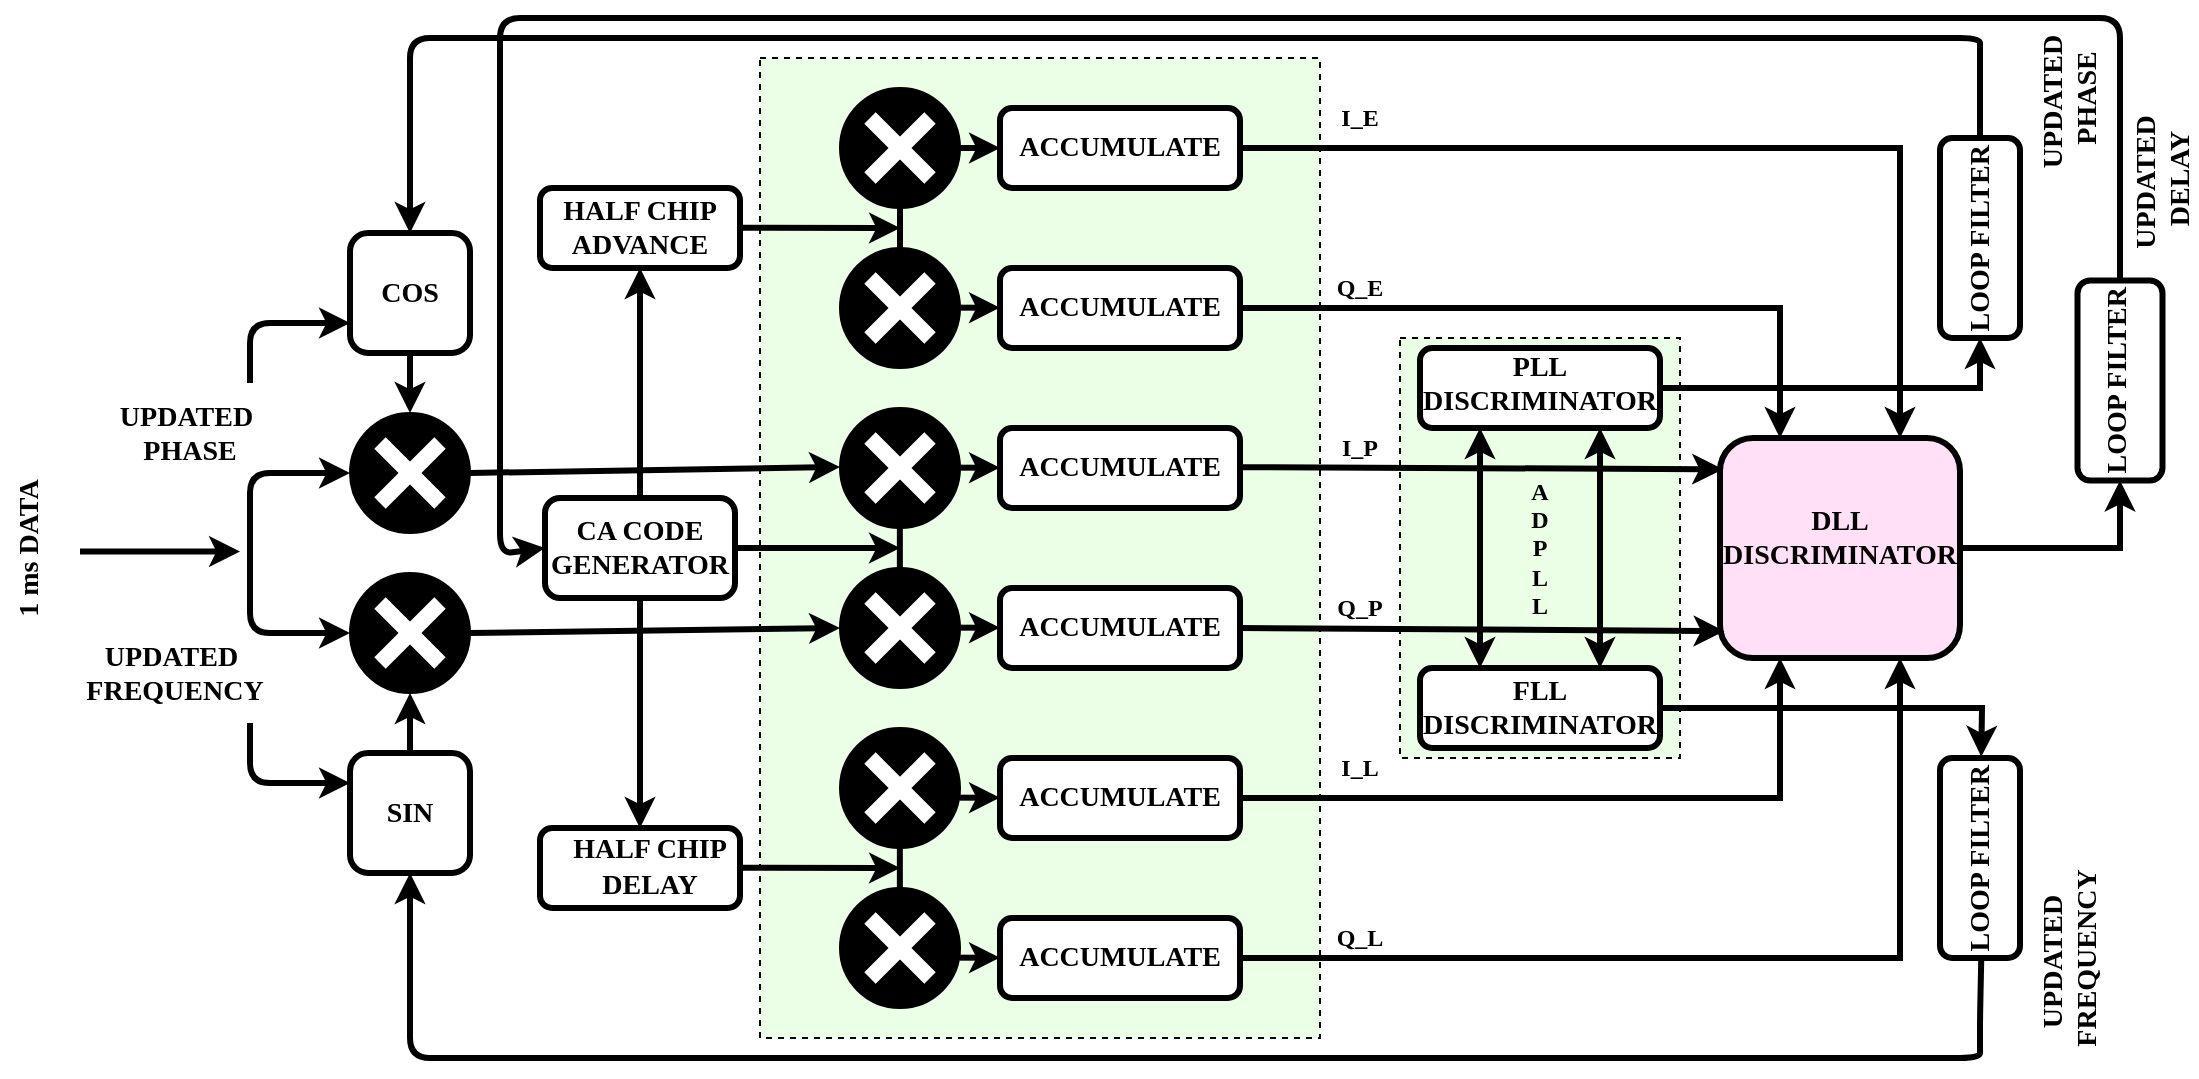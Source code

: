 <mxfile version="24.5.4" type="github">
  <diagram name="Page-1" id="2OJG_YHXnRes9GbKR85k">
    <mxGraphModel dx="2736" dy="949" grid="1" gridSize="10" guides="1" tooltips="1" connect="1" arrows="1" fold="1" page="1" pageScale="1" pageWidth="827" pageHeight="1169" math="0" shadow="0">
      <root>
        <mxCell id="0" />
        <mxCell id="1" parent="0" />
        <mxCell id="kuXYNpqV7Vp1GtxluRGK-1" value="" style="rounded=0;whiteSpace=wrap;html=1;dashed=1;fillColor=#EBFFE6;" vertex="1" parent="1">
          <mxGeometry x="280" y="180" width="280" height="490" as="geometry" />
        </mxCell>
        <mxCell id="kuXYNpqV7Vp1GtxluRGK-2" value="" style="rounded=0;whiteSpace=wrap;html=1;dashed=1;fillColor=#EBFFE6;" vertex="1" parent="1">
          <mxGeometry x="600" y="320" width="140" height="210" as="geometry" />
        </mxCell>
        <mxCell id="kuXYNpqV7Vp1GtxluRGK-21" value="" style="rounded=1;whiteSpace=wrap;html=1;strokeWidth=3;" vertex="1" parent="1">
          <mxGeometry x="170" y="245" width="100" height="40" as="geometry" />
        </mxCell>
        <mxCell id="kuXYNpqV7Vp1GtxluRGK-23" value="" style="rounded=1;whiteSpace=wrap;html=1;strokeWidth=3;" vertex="1" parent="1">
          <mxGeometry x="172.5" y="400" width="95" height="50" as="geometry" />
        </mxCell>
        <mxCell id="kuXYNpqV7Vp1GtxluRGK-24" value="" style="ellipse;whiteSpace=wrap;html=1;aspect=fixed;fillColor=#000000;" vertex="1" parent="1">
          <mxGeometry x="75" y="357.5" width="60" height="60" as="geometry" />
        </mxCell>
        <mxCell id="kuXYNpqV7Vp1GtxluRGK-25" value="" style="endArrow=none;html=1;rounded=0;strokeColor=#FFFFFF;strokeWidth=8;" edge="1" parent="1">
          <mxGeometry width="50" height="50" relative="1" as="geometry">
            <mxPoint x="90" y="372.5" as="sourcePoint" />
            <mxPoint x="120" y="402.5" as="targetPoint" />
          </mxGeometry>
        </mxCell>
        <mxCell id="kuXYNpqV7Vp1GtxluRGK-26" value="" style="endArrow=none;html=1;rounded=0;strokeColor=#FFFFFF;strokeWidth=8;" edge="1" parent="1">
          <mxGeometry width="50" height="50" relative="1" as="geometry">
            <mxPoint x="90" y="402.5" as="sourcePoint" />
            <mxPoint x="120" y="372.5" as="targetPoint" />
          </mxGeometry>
        </mxCell>
        <mxCell id="kuXYNpqV7Vp1GtxluRGK-27" value="" style="ellipse;whiteSpace=wrap;html=1;aspect=fixed;fillColor=#000000;" vertex="1" parent="1">
          <mxGeometry x="75" y="437.5" width="60" height="60" as="geometry" />
        </mxCell>
        <mxCell id="kuXYNpqV7Vp1GtxluRGK-28" value="" style="endArrow=none;html=1;rounded=0;strokeColor=#FFFFFF;strokeWidth=8;" edge="1" parent="1">
          <mxGeometry width="50" height="50" relative="1" as="geometry">
            <mxPoint x="90" y="452.5" as="sourcePoint" />
            <mxPoint x="120" y="482.5" as="targetPoint" />
          </mxGeometry>
        </mxCell>
        <mxCell id="kuXYNpqV7Vp1GtxluRGK-29" value="" style="endArrow=none;html=1;rounded=0;strokeColor=#FFFFFF;strokeWidth=8;" edge="1" parent="1">
          <mxGeometry width="50" height="50" relative="1" as="geometry">
            <mxPoint x="90" y="482.5" as="sourcePoint" />
            <mxPoint x="120" y="452.5" as="targetPoint" />
          </mxGeometry>
        </mxCell>
        <mxCell id="kuXYNpqV7Vp1GtxluRGK-30" value="" style="rounded=1;whiteSpace=wrap;html=1;strokeWidth=3;" vertex="1" parent="1">
          <mxGeometry x="75" y="267.5" width="60" height="60" as="geometry" />
        </mxCell>
        <mxCell id="kuXYNpqV7Vp1GtxluRGK-31" value="" style="rounded=1;whiteSpace=wrap;html=1;strokeWidth=3;" vertex="1" parent="1">
          <mxGeometry x="75" y="527.5" width="60" height="60" as="geometry" />
        </mxCell>
        <mxCell id="kuXYNpqV7Vp1GtxluRGK-32" value="" style="rounded=1;whiteSpace=wrap;html=1;strokeWidth=3;" vertex="1" parent="1">
          <mxGeometry x="400" y="205" width="120" height="40" as="geometry" />
        </mxCell>
        <mxCell id="kuXYNpqV7Vp1GtxluRGK-38" value="" style="rounded=1;whiteSpace=wrap;html=1;strokeWidth=3;" vertex="1" parent="1">
          <mxGeometry x="610" y="325" width="120" height="40" as="geometry" />
        </mxCell>
        <mxCell id="kuXYNpqV7Vp1GtxluRGK-39" value="" style="rounded=1;whiteSpace=wrap;html=1;strokeWidth=3;" vertex="1" parent="1">
          <mxGeometry x="610" y="485" width="120" height="40" as="geometry" />
        </mxCell>
        <mxCell id="kuXYNpqV7Vp1GtxluRGK-40" value="" style="rounded=1;whiteSpace=wrap;html=1;strokeWidth=3;fillColor=#FFE0F7;" vertex="1" parent="1">
          <mxGeometry x="760" y="370" width="120" height="110" as="geometry" />
        </mxCell>
        <mxCell id="kuXYNpqV7Vp1GtxluRGK-41" value="" style="rounded=1;whiteSpace=wrap;html=1;strokeWidth=3;rotation=-90;" vertex="1" parent="1">
          <mxGeometry x="840" y="250" width="100" height="40" as="geometry" />
        </mxCell>
        <mxCell id="kuXYNpqV7Vp1GtxluRGK-44" value="" style="endArrow=classic;startArrow=classic;html=1;rounded=1;exitX=0;exitY=0.5;exitDx=0;exitDy=0;entryX=0;entryY=0.5;entryDx=0;entryDy=0;strokeWidth=3;curved=0;" edge="1" parent="1" source="kuXYNpqV7Vp1GtxluRGK-27" target="kuXYNpqV7Vp1GtxluRGK-24">
          <mxGeometry width="50" height="50" relative="1" as="geometry">
            <mxPoint x="585" y="332.5" as="sourcePoint" />
            <mxPoint x="635" y="282.5" as="targetPoint" />
            <Array as="points">
              <mxPoint x="25" y="467.5" />
              <mxPoint x="25" y="387.5" />
            </Array>
          </mxGeometry>
        </mxCell>
        <mxCell id="kuXYNpqV7Vp1GtxluRGK-45" value="" style="endArrow=classic;html=1;rounded=0;strokeWidth=3;" edge="1" parent="1">
          <mxGeometry width="50" height="50" relative="1" as="geometry">
            <mxPoint x="-60" y="426.79" as="sourcePoint" />
            <mxPoint x="20" y="426.79" as="targetPoint" />
          </mxGeometry>
        </mxCell>
        <mxCell id="kuXYNpqV7Vp1GtxluRGK-46" value="" style="endArrow=classic;html=1;rounded=1;entryX=0;entryY=0.75;entryDx=0;entryDy=0;strokeWidth=3;strokeColor=default;curved=0;" edge="1" parent="1" target="kuXYNpqV7Vp1GtxluRGK-30">
          <mxGeometry width="50" height="50" relative="1" as="geometry">
            <mxPoint x="25" y="342.5" as="sourcePoint" />
            <mxPoint x="235" y="402.5" as="targetPoint" />
            <Array as="points">
              <mxPoint x="25" y="312.5" />
            </Array>
          </mxGeometry>
        </mxCell>
        <mxCell id="kuXYNpqV7Vp1GtxluRGK-47" value="" style="endArrow=classic;html=1;rounded=1;entryX=0;entryY=0.25;entryDx=0;entryDy=0;strokeWidth=3;curved=0;" edge="1" parent="1" target="kuXYNpqV7Vp1GtxluRGK-31">
          <mxGeometry width="50" height="50" relative="1" as="geometry">
            <mxPoint x="25" y="512.5" as="sourcePoint" />
            <mxPoint x="235" y="422.5" as="targetPoint" />
            <Array as="points">
              <mxPoint x="25" y="542.5" />
            </Array>
          </mxGeometry>
        </mxCell>
        <mxCell id="kuXYNpqV7Vp1GtxluRGK-49" value="" style="endArrow=classic;html=1;rounded=0;entryX=0;entryY=0.5;entryDx=0;entryDy=0;exitX=1;exitY=0.5;exitDx=0;exitDy=0;strokeWidth=3;" edge="1" parent="1" source="kuXYNpqV7Vp1GtxluRGK-27" target="kuXYNpqV7Vp1GtxluRGK-155">
          <mxGeometry width="50" height="50" relative="1" as="geometry">
            <mxPoint x="-50" y="465" as="sourcePoint" />
            <mxPoint x="310" y="465" as="targetPoint" />
          </mxGeometry>
        </mxCell>
        <mxCell id="kuXYNpqV7Vp1GtxluRGK-60" value="" style="endArrow=classic;html=1;rounded=0;exitX=1;exitY=0.5;exitDx=0;exitDy=0;strokeWidth=3;entryX=0.013;entryY=0.142;entryDx=0;entryDy=0;entryPerimeter=0;" edge="1" parent="1" target="kuXYNpqV7Vp1GtxluRGK-40">
          <mxGeometry width="50" height="50" relative="1" as="geometry">
            <mxPoint x="520" y="384.57" as="sourcePoint" />
            <mxPoint x="750" y="397" as="targetPoint" />
          </mxGeometry>
        </mxCell>
        <mxCell id="kuXYNpqV7Vp1GtxluRGK-61" value="" style="endArrow=classic;html=1;rounded=0;exitX=1;exitY=0.5;exitDx=0;exitDy=0;strokeWidth=3;entryX=0.019;entryY=0.878;entryDx=0;entryDy=0;entryPerimeter=0;" edge="1" parent="1" target="kuXYNpqV7Vp1GtxluRGK-40">
          <mxGeometry width="50" height="50" relative="1" as="geometry">
            <mxPoint x="520" y="465" as="sourcePoint" />
            <mxPoint x="750" y="460" as="targetPoint" />
          </mxGeometry>
        </mxCell>
        <mxCell id="kuXYNpqV7Vp1GtxluRGK-62" value="" style="endArrow=classic;html=1;rounded=0;entryX=0.75;entryY=0;entryDx=0;entryDy=0;exitX=1;exitY=0.5;exitDx=0;exitDy=0;strokeWidth=3;" edge="1" parent="1" source="kuXYNpqV7Vp1GtxluRGK-32" target="kuXYNpqV7Vp1GtxluRGK-40">
          <mxGeometry width="50" height="50" relative="1" as="geometry">
            <mxPoint x="370" y="380" as="sourcePoint" />
            <mxPoint x="420" y="330" as="targetPoint" />
            <Array as="points">
              <mxPoint x="850" y="225" />
            </Array>
          </mxGeometry>
        </mxCell>
        <mxCell id="kuXYNpqV7Vp1GtxluRGK-64" value="" style="endArrow=classic;html=1;rounded=0;entryX=0.25;entryY=0;entryDx=0;entryDy=0;exitX=1;exitY=0.5;exitDx=0;exitDy=0;strokeWidth=3;" edge="1" parent="1" source="kuXYNpqV7Vp1GtxluRGK-167" target="kuXYNpqV7Vp1GtxluRGK-40">
          <mxGeometry width="50" height="50" relative="1" as="geometry">
            <mxPoint x="540" y="280" as="sourcePoint" />
            <mxPoint x="420" y="330" as="targetPoint" />
            <Array as="points">
              <mxPoint x="790" y="305" />
            </Array>
          </mxGeometry>
        </mxCell>
        <mxCell id="kuXYNpqV7Vp1GtxluRGK-65" value="" style="endArrow=classic;html=1;rounded=0;entryX=0.75;entryY=1;entryDx=0;entryDy=0;exitX=1;exitY=0.5;exitDx=0;exitDy=0;strokeWidth=3;" edge="1" parent="1" source="kuXYNpqV7Vp1GtxluRGK-175" target="kuXYNpqV7Vp1GtxluRGK-40">
          <mxGeometry width="50" height="50" relative="1" as="geometry">
            <mxPoint x="540" y="720" as="sourcePoint" />
            <mxPoint x="420" y="410" as="targetPoint" />
            <Array as="points">
              <mxPoint x="850" y="630" />
            </Array>
          </mxGeometry>
        </mxCell>
        <mxCell id="kuXYNpqV7Vp1GtxluRGK-66" value="" style="endArrow=classic;html=1;rounded=0;entryX=0.25;entryY=1;entryDx=0;entryDy=0;exitX=1;exitY=0.5;exitDx=0;exitDy=0;strokeWidth=3;" edge="1" parent="1" source="kuXYNpqV7Vp1GtxluRGK-173" target="kuXYNpqV7Vp1GtxluRGK-40">
          <mxGeometry width="50" height="50" relative="1" as="geometry">
            <mxPoint x="540" y="600" as="sourcePoint" />
            <mxPoint x="420" y="410" as="targetPoint" />
            <Array as="points">
              <mxPoint x="790" y="550" />
            </Array>
          </mxGeometry>
        </mxCell>
        <mxCell id="kuXYNpqV7Vp1GtxluRGK-67" value="" style="endArrow=classic;startArrow=classic;html=1;rounded=0;entryX=0.75;entryY=1;entryDx=0;entryDy=0;exitX=0.75;exitY=0;exitDx=0;exitDy=0;strokeWidth=3;" edge="1" parent="1" source="kuXYNpqV7Vp1GtxluRGK-39" target="kuXYNpqV7Vp1GtxluRGK-38">
          <mxGeometry width="50" height="50" relative="1" as="geometry">
            <mxPoint x="370" y="460" as="sourcePoint" />
            <mxPoint x="420" y="410" as="targetPoint" />
          </mxGeometry>
        </mxCell>
        <mxCell id="kuXYNpqV7Vp1GtxluRGK-68" value="" style="endArrow=classic;startArrow=classic;html=1;rounded=0;entryX=0.25;entryY=1;entryDx=0;entryDy=0;exitX=0.25;exitY=0;exitDx=0;exitDy=0;strokeWidth=3;" edge="1" parent="1" source="kuXYNpqV7Vp1GtxluRGK-39" target="kuXYNpqV7Vp1GtxluRGK-38">
          <mxGeometry width="50" height="50" relative="1" as="geometry">
            <mxPoint x="370" y="460" as="sourcePoint" />
            <mxPoint x="420" y="410" as="targetPoint" />
          </mxGeometry>
        </mxCell>
        <mxCell id="kuXYNpqV7Vp1GtxluRGK-69" value="" style="endArrow=classic;html=1;rounded=0;exitX=1;exitY=0.5;exitDx=0;exitDy=0;entryX=0;entryY=0.5;entryDx=0;entryDy=0;strokeWidth=3;" edge="1" parent="1" source="kuXYNpqV7Vp1GtxluRGK-38" target="kuXYNpqV7Vp1GtxluRGK-41">
          <mxGeometry width="50" height="50" relative="1" as="geometry">
            <mxPoint x="870" y="380" as="sourcePoint" />
            <mxPoint x="920" y="330" as="targetPoint" />
            <Array as="points">
              <mxPoint x="890" y="345" />
            </Array>
          </mxGeometry>
        </mxCell>
        <mxCell id="kuXYNpqV7Vp1GtxluRGK-70" value="" style="endArrow=classic;html=1;rounded=0;exitX=1;exitY=0.5;exitDx=0;exitDy=0;strokeWidth=3;entryX=1;entryY=0.5;entryDx=0;entryDy=0;" edge="1" parent="1" target="kuXYNpqV7Vp1GtxluRGK-193">
          <mxGeometry width="50" height="50" relative="1" as="geometry">
            <mxPoint x="730" y="505" as="sourcePoint" />
            <mxPoint x="890" y="510" as="targetPoint" />
            <Array as="points">
              <mxPoint x="891" y="505" />
            </Array>
          </mxGeometry>
        </mxCell>
        <mxCell id="kuXYNpqV7Vp1GtxluRGK-71" value="" style="endArrow=classic;html=1;rounded=0;entryX=0;entryY=0.5;entryDx=0;entryDy=0;strokeWidth=3;exitX=1;exitY=0.5;exitDx=0;exitDy=0;" edge="1" parent="1" source="kuXYNpqV7Vp1GtxluRGK-40" target="kuXYNpqV7Vp1GtxluRGK-190">
          <mxGeometry width="50" height="50" relative="1" as="geometry">
            <mxPoint x="910" y="450" as="sourcePoint" />
            <mxPoint x="950" y="420" as="targetPoint" />
            <Array as="points">
              <mxPoint x="960" y="425" />
            </Array>
          </mxGeometry>
        </mxCell>
        <mxCell id="kuXYNpqV7Vp1GtxluRGK-72" value="" style="endArrow=classic;html=1;rounded=1;exitX=1;exitY=0.5;exitDx=0;exitDy=0;entryX=0.5;entryY=0;entryDx=0;entryDy=0;strokeWidth=3;curved=0;" edge="1" parent="1" source="kuXYNpqV7Vp1GtxluRGK-41" target="kuXYNpqV7Vp1GtxluRGK-30">
          <mxGeometry width="50" height="50" relative="1" as="geometry">
            <mxPoint x="680" y="280" as="sourcePoint" />
            <mxPoint x="730" y="230" as="targetPoint" />
            <Array as="points">
              <mxPoint x="890" y="180" />
              <mxPoint x="890" y="170" />
              <mxPoint x="590" y="170" />
              <mxPoint x="105" y="170" />
              <mxPoint x="105" y="210" />
            </Array>
          </mxGeometry>
        </mxCell>
        <mxCell id="kuXYNpqV7Vp1GtxluRGK-73" value="" style="endArrow=classic;html=1;rounded=1;entryX=0.5;entryY=1;entryDx=0;entryDy=0;strokeWidth=3;curved=0;exitX=0;exitY=0.5;exitDx=0;exitDy=0;" edge="1" parent="1" source="kuXYNpqV7Vp1GtxluRGK-193" target="kuXYNpqV7Vp1GtxluRGK-31">
          <mxGeometry width="50" height="50" relative="1" as="geometry">
            <mxPoint x="1090" y="470" as="sourcePoint" />
            <mxPoint x="150" y="470" as="targetPoint" />
            <Array as="points">
              <mxPoint x="890" y="660" />
              <mxPoint x="890" y="670" />
              <mxPoint x="890" y="680" />
              <mxPoint x="590" y="680" />
              <mxPoint x="105" y="680" />
              <mxPoint x="105" y="630" />
            </Array>
          </mxGeometry>
        </mxCell>
        <mxCell id="kuXYNpqV7Vp1GtxluRGK-74" value="" style="endArrow=classic;html=1;rounded=1;exitX=1;exitY=0.5;exitDx=0;exitDy=0;strokeWidth=3;curved=0;entryX=0;entryY=0.5;entryDx=0;entryDy=0;" edge="1" parent="1" source="kuXYNpqV7Vp1GtxluRGK-190" target="kuXYNpqV7Vp1GtxluRGK-23">
          <mxGeometry width="50" height="50" relative="1" as="geometry">
            <mxPoint x="1120" y="420" as="sourcePoint" />
            <mxPoint x="-90" y="220" as="targetPoint" />
            <Array as="points">
              <mxPoint x="960" y="160" />
              <mxPoint x="570" y="160" />
              <mxPoint x="150" y="160" />
              <mxPoint x="150" y="428" />
            </Array>
          </mxGeometry>
        </mxCell>
        <mxCell id="kuXYNpqV7Vp1GtxluRGK-82" value="" style="endArrow=classic;html=1;rounded=0;entryX=0.5;entryY=0;entryDx=0;entryDy=0;exitX=0.5;exitY=1;exitDx=0;exitDy=0;strokeWidth=3;" edge="1" parent="1" source="kuXYNpqV7Vp1GtxluRGK-30" target="kuXYNpqV7Vp1GtxluRGK-24">
          <mxGeometry width="50" height="50" relative="1" as="geometry">
            <mxPoint x="295" y="402.5" as="sourcePoint" />
            <mxPoint x="345" y="352.5" as="targetPoint" />
          </mxGeometry>
        </mxCell>
        <mxCell id="kuXYNpqV7Vp1GtxluRGK-83" value="" style="endArrow=classic;html=1;rounded=0;exitX=0.5;exitY=0;exitDx=0;exitDy=0;entryX=0.5;entryY=1;entryDx=0;entryDy=0;strokeWidth=3;" edge="1" parent="1" source="kuXYNpqV7Vp1GtxluRGK-31" target="kuXYNpqV7Vp1GtxluRGK-27">
          <mxGeometry width="50" height="50" relative="1" as="geometry">
            <mxPoint x="295" y="402.5" as="sourcePoint" />
            <mxPoint x="345" y="352.5" as="targetPoint" />
          </mxGeometry>
        </mxCell>
        <mxCell id="kuXYNpqV7Vp1GtxluRGK-84" value="&lt;font style=&quot;font-size: 14px;&quot; face=&quot;Times New Roman&quot;&gt;&lt;b&gt;COS&lt;/b&gt;&lt;/font&gt;" style="text;html=1;align=center;verticalAlign=middle;whiteSpace=wrap;rounded=0;" vertex="1" parent="1">
          <mxGeometry x="75" y="282.5" width="60" height="30" as="geometry" />
        </mxCell>
        <mxCell id="kuXYNpqV7Vp1GtxluRGK-85" value="&lt;font style=&quot;font-size: 14px;&quot; face=&quot;Times New Roman&quot;&gt;&lt;b&gt;SIN&lt;/b&gt;&lt;/font&gt;" style="text;html=1;align=center;verticalAlign=middle;whiteSpace=wrap;rounded=0;" vertex="1" parent="1">
          <mxGeometry x="75" y="542.5" width="60" height="30" as="geometry" />
        </mxCell>
        <mxCell id="kuXYNpqV7Vp1GtxluRGK-86" value="&lt;div&gt;&lt;b&gt;&lt;font style=&quot;font-size: 14px;&quot; face=&quot;Times New Roman&quot;&gt;CA CODE&lt;/font&gt;&lt;/b&gt;&lt;/div&gt;&lt;div&gt;&lt;b&gt;&lt;font style=&quot;font-size: 14px;&quot; face=&quot;Times New Roman&quot;&gt;GENERATOR&lt;/font&gt;&lt;font face=&quot;9OAc3o7K2-tYkBuDYFM8&quot;&gt;&lt;br&gt;&lt;/font&gt;&lt;/b&gt; &lt;/div&gt;" style="text;html=1;align=center;verticalAlign=middle;whiteSpace=wrap;rounded=0;" vertex="1" parent="1">
          <mxGeometry x="175" y="407.5" width="90" height="35" as="geometry" />
        </mxCell>
        <mxCell id="kuXYNpqV7Vp1GtxluRGK-87" value="&lt;div&gt;&lt;b&gt;&lt;font style=&quot;font-size: 14px;&quot; face=&quot;Times New Roman&quot;&gt;HALF CHIP&lt;/font&gt;&lt;/b&gt;&lt;/div&gt;&lt;div&gt;&lt;b&gt;&lt;font style=&quot;font-size: 14px;&quot; face=&quot;Times New Roman&quot;&gt;ADVANCE&lt;/font&gt;&lt;font face=&quot;_-B6nYthj9-JZ_YgI90N&quot;&gt;&lt;br&gt;&lt;/font&gt;&lt;/b&gt; &lt;/div&gt;" style="text;html=1;align=center;verticalAlign=middle;whiteSpace=wrap;rounded=0;" vertex="1" parent="1">
          <mxGeometry x="175" y="250" width="90" height="30" as="geometry" />
        </mxCell>
        <mxCell id="kuXYNpqV7Vp1GtxluRGK-89" value="&lt;font style=&quot;font-size: 14px;&quot; face=&quot;Times New Roman&quot;&gt;&lt;b&gt;ACCUMULATE&lt;/b&gt;&lt;/font&gt;" style="text;html=1;align=center;verticalAlign=middle;whiteSpace=wrap;rounded=0;" vertex="1" parent="1">
          <mxGeometry x="420" y="210" width="80" height="30" as="geometry" />
        </mxCell>
        <mxCell id="kuXYNpqV7Vp1GtxluRGK-95" value="&lt;div&gt;&lt;b&gt;&lt;font style=&quot;font-size: 14px;&quot; face=&quot;Times New Roman&quot;&gt;PLL &lt;br&gt;&lt;/font&gt;&lt;/b&gt;&lt;/div&gt;&lt;div&gt;&lt;b&gt;&lt;font style=&quot;font-size: 14px;&quot; face=&quot;Times New Roman&quot;&gt;DISCRIMINATOR&lt;/font&gt;&lt;font face=&quot;qQfTcMvlBahpxPpsoyMe&quot;&gt;&lt;br&gt;&lt;/font&gt;&lt;/b&gt;&lt;/div&gt;" style="text;html=1;align=center;verticalAlign=middle;whiteSpace=wrap;rounded=0;" vertex="1" parent="1">
          <mxGeometry x="625" y="325" width="90" height="35" as="geometry" />
        </mxCell>
        <mxCell id="kuXYNpqV7Vp1GtxluRGK-96" value="&lt;div&gt;&lt;b&gt;&lt;font style=&quot;font-size: 14px;&quot; face=&quot;Times New Roman&quot;&gt;FLL &lt;br&gt;&lt;/font&gt;&lt;/b&gt;&lt;/div&gt;&lt;div&gt;&lt;b&gt;&lt;font style=&quot;font-size: 14px;&quot; face=&quot;Times New Roman&quot;&gt;DISCRIMINATOR&lt;/font&gt;&lt;font face=&quot;qQfTcMvlBahpxPpsoyMe&quot;&gt;&lt;br&gt;&lt;/font&gt;&lt;/b&gt;&lt;/div&gt;" style="text;html=1;align=center;verticalAlign=middle;whiteSpace=wrap;rounded=0;" vertex="1" parent="1">
          <mxGeometry x="625" y="490" width="90" height="30" as="geometry" />
        </mxCell>
        <mxCell id="kuXYNpqV7Vp1GtxluRGK-97" value="&lt;div&gt;&lt;b&gt;&lt;font style=&quot;font-size: 14px;&quot; face=&quot;Times New Roman&quot;&gt;DLL &lt;br&gt;&lt;/font&gt;&lt;/b&gt;&lt;/div&gt;&lt;div&gt;&lt;b&gt;&lt;font style=&quot;font-size: 14px;&quot; face=&quot;Times New Roman&quot;&gt;DISCRIMINATOR&lt;/font&gt;&lt;font face=&quot;qQfTcMvlBahpxPpsoyMe&quot;&gt;&lt;br&gt;&lt;/font&gt;&lt;/b&gt;&lt;/div&gt;" style="text;html=1;align=center;verticalAlign=middle;whiteSpace=wrap;rounded=0;" vertex="1" parent="1">
          <mxGeometry x="775" y="405" width="90" height="30" as="geometry" />
        </mxCell>
        <mxCell id="kuXYNpqV7Vp1GtxluRGK-99" value="&lt;font style=&quot;font-size: 14px;&quot; face=&quot;Times New Roman&quot;&gt;&lt;b&gt;LOOP FILTER&lt;/b&gt;&lt;/font&gt;" style="text;html=1;align=center;verticalAlign=middle;whiteSpace=wrap;rounded=0;rotation=-90;" vertex="1" parent="1">
          <mxGeometry x="840" y="255" width="101.25" height="30" as="geometry" />
        </mxCell>
        <mxCell id="kuXYNpqV7Vp1GtxluRGK-102" value="&lt;font style=&quot;font-size: 14px;&quot; face=&quot;Times New Roman&quot;&gt;&lt;b&gt;UPDATED&amp;nbsp;&lt;/b&gt;&lt;/font&gt;&lt;div&gt;&lt;font style=&quot;font-size: 14px;&quot; face=&quot;Times New Roman&quot;&gt;&lt;b&gt;PHASE&lt;/b&gt;&lt;/font&gt;&lt;/div&gt;" style="text;html=1;align=center;verticalAlign=middle;whiteSpace=wrap;rounded=0;" vertex="1" parent="1">
          <mxGeometry x="-45" y="352.5" width="80" height="30" as="geometry" />
        </mxCell>
        <mxCell id="kuXYNpqV7Vp1GtxluRGK-103" value="&lt;font style=&quot;font-size: 14px;&quot; face=&quot;Times New Roman&quot;&gt;&lt;b&gt;UPDATED&amp;nbsp;&lt;/b&gt;&lt;/font&gt;&lt;div&gt;&lt;font style=&quot;font-size: 14px;&quot; face=&quot;Times New Roman&quot;&gt;&lt;b&gt;FREQUENCY&lt;br&gt;&lt;/b&gt;&lt;/font&gt;&lt;/div&gt;" style="text;html=1;align=center;verticalAlign=middle;whiteSpace=wrap;rounded=0;" vertex="1" parent="1">
          <mxGeometry x="-60" y="472.5" width="95" height="30" as="geometry" />
        </mxCell>
        <mxCell id="kuXYNpqV7Vp1GtxluRGK-104" value="&lt;font style=&quot;font-size: 14px;&quot; face=&quot;Times New Roman&quot;&gt;&lt;b&gt;UPDATED&amp;nbsp;&lt;/b&gt;&lt;/font&gt;&lt;div&gt;&lt;font style=&quot;font-size: 14px;&quot; face=&quot;Times New Roman&quot;&gt;&lt;b&gt;PHASE&lt;/b&gt;&lt;/font&gt;&lt;/div&gt;" style="text;html=1;align=center;verticalAlign=middle;whiteSpace=wrap;rounded=0;rotation=-90;" vertex="1" parent="1">
          <mxGeometry x="900" y="185" width="70" height="30" as="geometry" />
        </mxCell>
        <mxCell id="kuXYNpqV7Vp1GtxluRGK-105" value="&lt;font style=&quot;font-size: 14px;&quot; face=&quot;Times New Roman&quot;&gt;&lt;b&gt;UPDATED&amp;nbsp;&lt;/b&gt;&lt;/font&gt;&lt;div&gt;&lt;font style=&quot;font-size: 14px;&quot; face=&quot;Times New Roman&quot;&gt;&lt;b&gt;FREQUENCY&lt;br&gt;&lt;/b&gt;&lt;/font&gt;&lt;/div&gt;" style="text;html=1;align=center;verticalAlign=middle;whiteSpace=wrap;rounded=0;rotation=-90;" vertex="1" parent="1">
          <mxGeometry x="885" y="615" width="100" height="30" as="geometry" />
        </mxCell>
        <mxCell id="kuXYNpqV7Vp1GtxluRGK-106" value="&lt;font style=&quot;font-size: 14px;&quot; face=&quot;Times New Roman&quot;&gt;&lt;b&gt;UPDATED&amp;nbsp;&lt;/b&gt;&lt;/font&gt;&lt;div&gt;&lt;font style=&quot;font-size: 14px;&quot; face=&quot;Times New Roman&quot;&gt;&lt;b&gt;DELAY&lt;br&gt;&lt;/b&gt;&lt;/font&gt;&lt;/div&gt;" style="text;html=1;align=center;verticalAlign=middle;whiteSpace=wrap;rounded=0;rotation=-90;" vertex="1" parent="1">
          <mxGeometry x="941.25" y="225" width="80" height="30" as="geometry" />
        </mxCell>
        <mxCell id="kuXYNpqV7Vp1GtxluRGK-107" value="&lt;font style=&quot;font-size: 14px;&quot; face=&quot;Times New Roman&quot;&gt;&lt;b&gt;1 ms DATA&lt;/b&gt;&lt;/font&gt;" style="text;html=1;align=center;verticalAlign=middle;whiteSpace=wrap;rounded=0;rotation=-90;" vertex="1" parent="1">
          <mxGeometry x="-125" y="410" width="80" height="30" as="geometry" />
        </mxCell>
        <mxCell id="kuXYNpqV7Vp1GtxluRGK-149" value="" style="ellipse;whiteSpace=wrap;html=1;aspect=fixed;fillColor=#000000;" vertex="1" parent="1">
          <mxGeometry x="320" y="275" width="60" height="60" as="geometry" />
        </mxCell>
        <mxCell id="kuXYNpqV7Vp1GtxluRGK-150" value="" style="endArrow=none;html=1;rounded=0;strokeColor=#FFFFFF;strokeWidth=8;" edge="1" parent="1">
          <mxGeometry width="50" height="50" relative="1" as="geometry">
            <mxPoint x="335" y="290" as="sourcePoint" />
            <mxPoint x="365" y="320" as="targetPoint" />
          </mxGeometry>
        </mxCell>
        <mxCell id="kuXYNpqV7Vp1GtxluRGK-151" value="" style="endArrow=none;html=1;rounded=0;strokeColor=#FFFFFF;strokeWidth=8;" edge="1" parent="1">
          <mxGeometry width="50" height="50" relative="1" as="geometry">
            <mxPoint x="335" y="320" as="sourcePoint" />
            <mxPoint x="365" y="290" as="targetPoint" />
          </mxGeometry>
        </mxCell>
        <mxCell id="kuXYNpqV7Vp1GtxluRGK-152" value="" style="ellipse;whiteSpace=wrap;html=1;aspect=fixed;fillColor=#000000;" vertex="1" parent="1">
          <mxGeometry x="320" y="195" width="60" height="60" as="geometry" />
        </mxCell>
        <mxCell id="kuXYNpqV7Vp1GtxluRGK-153" value="" style="endArrow=none;html=1;rounded=0;strokeColor=#FFFFFF;strokeWidth=8;" edge="1" parent="1">
          <mxGeometry width="50" height="50" relative="1" as="geometry">
            <mxPoint x="335" y="210" as="sourcePoint" />
            <mxPoint x="365" y="240" as="targetPoint" />
          </mxGeometry>
        </mxCell>
        <mxCell id="kuXYNpqV7Vp1GtxluRGK-154" value="" style="endArrow=none;html=1;rounded=0;strokeColor=#FFFFFF;strokeWidth=8;" edge="1" parent="1">
          <mxGeometry width="50" height="50" relative="1" as="geometry">
            <mxPoint x="335" y="240" as="sourcePoint" />
            <mxPoint x="365" y="210" as="targetPoint" />
          </mxGeometry>
        </mxCell>
        <mxCell id="kuXYNpqV7Vp1GtxluRGK-155" value="" style="ellipse;whiteSpace=wrap;html=1;aspect=fixed;fillColor=#000000;" vertex="1" parent="1">
          <mxGeometry x="320" y="435" width="60" height="60" as="geometry" />
        </mxCell>
        <mxCell id="kuXYNpqV7Vp1GtxluRGK-156" value="" style="endArrow=none;html=1;rounded=0;strokeColor=#FFFFFF;strokeWidth=8;" edge="1" parent="1">
          <mxGeometry width="50" height="50" relative="1" as="geometry">
            <mxPoint x="335" y="450" as="sourcePoint" />
            <mxPoint x="365" y="480" as="targetPoint" />
          </mxGeometry>
        </mxCell>
        <mxCell id="kuXYNpqV7Vp1GtxluRGK-157" value="" style="endArrow=none;html=1;rounded=0;strokeColor=#FFFFFF;strokeWidth=8;" edge="1" parent="1">
          <mxGeometry width="50" height="50" relative="1" as="geometry">
            <mxPoint x="335" y="480" as="sourcePoint" />
            <mxPoint x="365" y="450" as="targetPoint" />
          </mxGeometry>
        </mxCell>
        <mxCell id="kuXYNpqV7Vp1GtxluRGK-158" value="" style="ellipse;whiteSpace=wrap;html=1;aspect=fixed;fillColor=#000000;" vertex="1" parent="1">
          <mxGeometry x="320" y="355" width="60" height="60" as="geometry" />
        </mxCell>
        <mxCell id="kuXYNpqV7Vp1GtxluRGK-159" value="" style="endArrow=none;html=1;rounded=0;strokeColor=#FFFFFF;strokeWidth=8;" edge="1" parent="1">
          <mxGeometry width="50" height="50" relative="1" as="geometry">
            <mxPoint x="335" y="370" as="sourcePoint" />
            <mxPoint x="365" y="400" as="targetPoint" />
          </mxGeometry>
        </mxCell>
        <mxCell id="kuXYNpqV7Vp1GtxluRGK-160" value="" style="endArrow=none;html=1;rounded=0;strokeColor=#FFFFFF;strokeWidth=8;" edge="1" parent="1">
          <mxGeometry width="50" height="50" relative="1" as="geometry">
            <mxPoint x="335" y="400" as="sourcePoint" />
            <mxPoint x="365" y="370" as="targetPoint" />
          </mxGeometry>
        </mxCell>
        <mxCell id="kuXYNpqV7Vp1GtxluRGK-161" value="" style="ellipse;whiteSpace=wrap;html=1;aspect=fixed;fillColor=#000000;" vertex="1" parent="1">
          <mxGeometry x="320" y="595" width="60" height="60" as="geometry" />
        </mxCell>
        <mxCell id="kuXYNpqV7Vp1GtxluRGK-162" value="" style="endArrow=none;html=1;rounded=0;strokeColor=#FFFFFF;strokeWidth=8;" edge="1" parent="1">
          <mxGeometry width="50" height="50" relative="1" as="geometry">
            <mxPoint x="335" y="610" as="sourcePoint" />
            <mxPoint x="365" y="640" as="targetPoint" />
          </mxGeometry>
        </mxCell>
        <mxCell id="kuXYNpqV7Vp1GtxluRGK-163" value="" style="endArrow=none;html=1;rounded=0;strokeColor=#FFFFFF;strokeWidth=8;" edge="1" parent="1">
          <mxGeometry width="50" height="50" relative="1" as="geometry">
            <mxPoint x="335" y="640" as="sourcePoint" />
            <mxPoint x="365" y="610" as="targetPoint" />
          </mxGeometry>
        </mxCell>
        <mxCell id="kuXYNpqV7Vp1GtxluRGK-164" value="" style="ellipse;whiteSpace=wrap;html=1;aspect=fixed;fillColor=#000000;" vertex="1" parent="1">
          <mxGeometry x="320" y="515" width="60" height="60" as="geometry" />
        </mxCell>
        <mxCell id="kuXYNpqV7Vp1GtxluRGK-165" value="" style="endArrow=none;html=1;rounded=0;strokeColor=#FFFFFF;strokeWidth=8;" edge="1" parent="1">
          <mxGeometry width="50" height="50" relative="1" as="geometry">
            <mxPoint x="335" y="530" as="sourcePoint" />
            <mxPoint x="365" y="560" as="targetPoint" />
          </mxGeometry>
        </mxCell>
        <mxCell id="kuXYNpqV7Vp1GtxluRGK-166" value="" style="endArrow=none;html=1;rounded=0;strokeColor=#FFFFFF;strokeWidth=8;" edge="1" parent="1">
          <mxGeometry width="50" height="50" relative="1" as="geometry">
            <mxPoint x="335" y="560" as="sourcePoint" />
            <mxPoint x="365" y="530" as="targetPoint" />
          </mxGeometry>
        </mxCell>
        <mxCell id="kuXYNpqV7Vp1GtxluRGK-167" value="" style="rounded=1;whiteSpace=wrap;html=1;strokeWidth=3;" vertex="1" parent="1">
          <mxGeometry x="400" y="285" width="120" height="40" as="geometry" />
        </mxCell>
        <mxCell id="kuXYNpqV7Vp1GtxluRGK-168" value="&lt;font style=&quot;font-size: 14px;&quot; face=&quot;Times New Roman&quot;&gt;&lt;b&gt;ACCUMULATE&lt;/b&gt;&lt;/font&gt;" style="text;html=1;align=center;verticalAlign=middle;whiteSpace=wrap;rounded=0;" vertex="1" parent="1">
          <mxGeometry x="420" y="290" width="80" height="30" as="geometry" />
        </mxCell>
        <mxCell id="kuXYNpqV7Vp1GtxluRGK-169" value="" style="rounded=1;whiteSpace=wrap;html=1;strokeWidth=3;" vertex="1" parent="1">
          <mxGeometry x="400" y="365" width="120" height="40" as="geometry" />
        </mxCell>
        <mxCell id="kuXYNpqV7Vp1GtxluRGK-170" value="&lt;font style=&quot;font-size: 14px;&quot; face=&quot;Times New Roman&quot;&gt;&lt;b&gt;ACCUMULATE&lt;/b&gt;&lt;/font&gt;" style="text;html=1;align=center;verticalAlign=middle;whiteSpace=wrap;rounded=0;" vertex="1" parent="1">
          <mxGeometry x="420" y="370" width="80" height="30" as="geometry" />
        </mxCell>
        <mxCell id="kuXYNpqV7Vp1GtxluRGK-171" value="" style="rounded=1;whiteSpace=wrap;html=1;strokeWidth=3;" vertex="1" parent="1">
          <mxGeometry x="400" y="445" width="120" height="40" as="geometry" />
        </mxCell>
        <mxCell id="kuXYNpqV7Vp1GtxluRGK-172" value="&lt;font style=&quot;font-size: 14px;&quot; face=&quot;Times New Roman&quot;&gt;&lt;b&gt;ACCUMULATE&lt;/b&gt;&lt;/font&gt;" style="text;html=1;align=center;verticalAlign=middle;whiteSpace=wrap;rounded=0;" vertex="1" parent="1">
          <mxGeometry x="420" y="450" width="80" height="30" as="geometry" />
        </mxCell>
        <mxCell id="kuXYNpqV7Vp1GtxluRGK-173" value="" style="rounded=1;whiteSpace=wrap;html=1;strokeWidth=3;" vertex="1" parent="1">
          <mxGeometry x="400" y="530" width="120" height="40" as="geometry" />
        </mxCell>
        <mxCell id="kuXYNpqV7Vp1GtxluRGK-174" value="&lt;font style=&quot;font-size: 14px;&quot; face=&quot;Times New Roman&quot;&gt;&lt;b&gt;ACCUMULATE&lt;/b&gt;&lt;/font&gt;" style="text;html=1;align=center;verticalAlign=middle;whiteSpace=wrap;rounded=0;" vertex="1" parent="1">
          <mxGeometry x="420" y="535" width="80" height="30" as="geometry" />
        </mxCell>
        <mxCell id="kuXYNpqV7Vp1GtxluRGK-175" value="" style="rounded=1;whiteSpace=wrap;html=1;strokeWidth=3;" vertex="1" parent="1">
          <mxGeometry x="400" y="610" width="120" height="40" as="geometry" />
        </mxCell>
        <mxCell id="kuXYNpqV7Vp1GtxluRGK-176" value="&lt;font style=&quot;font-size: 14px;&quot; face=&quot;Times New Roman&quot;&gt;&lt;b&gt;ACCUMULATE&lt;/b&gt;&lt;/font&gt;" style="text;html=1;align=center;verticalAlign=middle;whiteSpace=wrap;rounded=0;" vertex="1" parent="1">
          <mxGeometry x="420" y="615" width="80" height="30" as="geometry" />
        </mxCell>
        <mxCell id="kuXYNpqV7Vp1GtxluRGK-177" value="" style="endArrow=classic;html=1;rounded=0;entryX=0;entryY=0.5;entryDx=0;entryDy=0;exitX=1;exitY=0.5;exitDx=0;exitDy=0;strokeWidth=3;" edge="1" parent="1" source="kuXYNpqV7Vp1GtxluRGK-24">
          <mxGeometry width="50" height="50" relative="1" as="geometry">
            <mxPoint x="-50" y="384.47" as="sourcePoint" />
            <mxPoint x="320" y="384.47" as="targetPoint" />
          </mxGeometry>
        </mxCell>
        <mxCell id="kuXYNpqV7Vp1GtxluRGK-178" value="" style="endArrow=classic;html=1;rounded=0;exitX=1;exitY=0.5;exitDx=0;exitDy=0;strokeWidth=3;" edge="1" parent="1" source="kuXYNpqV7Vp1GtxluRGK-23">
          <mxGeometry width="50" height="50" relative="1" as="geometry">
            <mxPoint x="15" y="170" as="sourcePoint" />
            <mxPoint x="350" y="425" as="targetPoint" />
          </mxGeometry>
        </mxCell>
        <mxCell id="kuXYNpqV7Vp1GtxluRGK-181" value="" style="endArrow=none;html=1;rounded=0;entryX=0.5;entryY=1;entryDx=0;entryDy=0;exitX=0.5;exitY=0;exitDx=0;exitDy=0;strokeWidth=3;" edge="1" parent="1" source="kuXYNpqV7Vp1GtxluRGK-149" target="kuXYNpqV7Vp1GtxluRGK-152">
          <mxGeometry width="50" height="50" relative="1" as="geometry">
            <mxPoint x="110" y="370" as="sourcePoint" />
            <mxPoint x="160" y="320" as="targetPoint" />
            <Array as="points">
              <mxPoint x="350" y="260" />
            </Array>
          </mxGeometry>
        </mxCell>
        <mxCell id="kuXYNpqV7Vp1GtxluRGK-182" value="" style="endArrow=none;html=1;rounded=0;entryX=0.5;entryY=1;entryDx=0;entryDy=0;exitX=0.5;exitY=0;exitDx=0;exitDy=0;strokeWidth=3;" edge="1" parent="1">
          <mxGeometry width="50" height="50" relative="1" as="geometry">
            <mxPoint x="349.93" y="435" as="sourcePoint" />
            <mxPoint x="349.93" y="415" as="targetPoint" />
            <Array as="points">
              <mxPoint x="349.93" y="420" />
            </Array>
          </mxGeometry>
        </mxCell>
        <mxCell id="kuXYNpqV7Vp1GtxluRGK-183" value="" style="endArrow=none;html=1;rounded=0;entryX=0.5;entryY=1;entryDx=0;entryDy=0;exitX=0.5;exitY=0;exitDx=0;exitDy=0;strokeWidth=3;" edge="1" parent="1">
          <mxGeometry width="50" height="50" relative="1" as="geometry">
            <mxPoint x="349.93" y="595" as="sourcePoint" />
            <mxPoint x="349.93" y="575" as="targetPoint" />
            <Array as="points">
              <mxPoint x="349.93" y="580" />
            </Array>
          </mxGeometry>
        </mxCell>
        <mxCell id="kuXYNpqV7Vp1GtxluRGK-184" value="" style="endArrow=classic;html=1;rounded=0;exitX=1;exitY=0.5;exitDx=0;exitDy=0;strokeWidth=3;" edge="1" parent="1">
          <mxGeometry width="50" height="50" relative="1" as="geometry">
            <mxPoint x="270" y="264.82" as="sourcePoint" />
            <mxPoint x="350" y="265.03" as="targetPoint" />
          </mxGeometry>
        </mxCell>
        <mxCell id="kuXYNpqV7Vp1GtxluRGK-186" value="" style="rounded=1;whiteSpace=wrap;html=1;strokeWidth=3;" vertex="1" parent="1">
          <mxGeometry x="170" y="565" width="100" height="40" as="geometry" />
        </mxCell>
        <mxCell id="kuXYNpqV7Vp1GtxluRGK-187" value="&lt;div&gt;&lt;b&gt;&lt;font style=&quot;font-size: 14px;&quot; face=&quot;Times New Roman&quot;&gt;HALF CHIP&lt;/font&gt;&lt;/b&gt;&lt;/div&gt;&lt;div&gt;&lt;b style=&quot;font-size: 14px;&quot;&gt;&lt;font face=&quot;Times New Roman&quot;&gt;DELAY&lt;/font&gt;&lt;/b&gt;&lt;/div&gt;" style="text;html=1;align=center;verticalAlign=middle;whiteSpace=wrap;rounded=0;" vertex="1" parent="1">
          <mxGeometry x="180" y="570" width="90" height="30" as="geometry" />
        </mxCell>
        <mxCell id="kuXYNpqV7Vp1GtxluRGK-188" value="" style="endArrow=classic;html=1;rounded=0;exitX=1;exitY=0.5;exitDx=0;exitDy=0;strokeWidth=3;" edge="1" parent="1">
          <mxGeometry width="50" height="50" relative="1" as="geometry">
            <mxPoint x="270" y="584.82" as="sourcePoint" />
            <mxPoint x="350" y="585.03" as="targetPoint" />
          </mxGeometry>
        </mxCell>
        <mxCell id="kuXYNpqV7Vp1GtxluRGK-190" value="" style="rounded=1;whiteSpace=wrap;html=1;strokeWidth=3;rotation=-90;" vertex="1" parent="1">
          <mxGeometry x="910" y="320" width="100" height="42.5" as="geometry" />
        </mxCell>
        <mxCell id="kuXYNpqV7Vp1GtxluRGK-191" value="&lt;font style=&quot;font-size: 14px;&quot; face=&quot;Times New Roman&quot;&gt;&lt;b&gt;LOOP FILTER&lt;/b&gt;&lt;/font&gt;" style="text;html=1;align=center;verticalAlign=middle;whiteSpace=wrap;rounded=0;rotation=-90;" vertex="1" parent="1">
          <mxGeometry x="908.75" y="326.25" width="101.25" height="30" as="geometry" />
        </mxCell>
        <mxCell id="kuXYNpqV7Vp1GtxluRGK-192" value="" style="rounded=1;whiteSpace=wrap;html=1;strokeWidth=3;rotation=90;" vertex="1" parent="1">
          <mxGeometry x="840" y="560" width="100" height="40" as="geometry" />
        </mxCell>
        <mxCell id="kuXYNpqV7Vp1GtxluRGK-193" value="&lt;font style=&quot;font-size: 14px;&quot; face=&quot;Times New Roman&quot;&gt;&lt;b&gt;LOOP FILTER&lt;/b&gt;&lt;/font&gt;" style="text;html=1;align=center;verticalAlign=middle;whiteSpace=wrap;rounded=0;rotation=-90;" vertex="1" parent="1">
          <mxGeometry x="840" y="565" width="101.25" height="30" as="geometry" />
        </mxCell>
        <mxCell id="kuXYNpqV7Vp1GtxluRGK-197" value="&lt;font style=&quot;font-size: 12px;&quot; face=&quot;Times New Roman&quot;&gt;&lt;b style=&quot;&quot;&gt;I_E&lt;/b&gt;&lt;/font&gt;" style="text;html=1;align=center;verticalAlign=middle;whiteSpace=wrap;rounded=0;" vertex="1" parent="1">
          <mxGeometry x="570" y="205" width="20" height="10" as="geometry" />
        </mxCell>
        <mxCell id="kuXYNpqV7Vp1GtxluRGK-198" value="&lt;font style=&quot;font-size: 12px;&quot; face=&quot;Times New Roman&quot;&gt;&lt;b style=&quot;&quot;&gt;Q_E&lt;/b&gt;&lt;/font&gt;" style="text;html=1;align=center;verticalAlign=middle;whiteSpace=wrap;rounded=0;" vertex="1" parent="1">
          <mxGeometry x="570" y="290" width="20" height="10" as="geometry" />
        </mxCell>
        <mxCell id="kuXYNpqV7Vp1GtxluRGK-199" value="&lt;font style=&quot;font-size: 12px;&quot; face=&quot;Times New Roman&quot;&gt;&lt;b style=&quot;&quot;&gt;Q_P&lt;/b&gt;&lt;/font&gt;" style="text;html=1;align=center;verticalAlign=middle;whiteSpace=wrap;rounded=0;" vertex="1" parent="1">
          <mxGeometry x="570" y="450" width="20" height="10" as="geometry" />
        </mxCell>
        <mxCell id="kuXYNpqV7Vp1GtxluRGK-200" value="&lt;font style=&quot;font-size: 12px;&quot; face=&quot;Times New Roman&quot;&gt;&lt;b style=&quot;&quot;&gt;Q_L&lt;/b&gt;&lt;/font&gt;" style="text;html=1;align=center;verticalAlign=middle;whiteSpace=wrap;rounded=0;" vertex="1" parent="1">
          <mxGeometry x="570" y="615" width="20" height="10" as="geometry" />
        </mxCell>
        <mxCell id="kuXYNpqV7Vp1GtxluRGK-201" value="&lt;font style=&quot;font-size: 12px;&quot; face=&quot;Times New Roman&quot;&gt;&lt;b style=&quot;&quot;&gt;I_P&lt;/b&gt;&lt;/font&gt;" style="text;html=1;align=center;verticalAlign=middle;whiteSpace=wrap;rounded=0;" vertex="1" parent="1">
          <mxGeometry x="570" y="370" width="20" height="10" as="geometry" />
        </mxCell>
        <mxCell id="kuXYNpqV7Vp1GtxluRGK-202" value="&lt;font style=&quot;font-size: 12px;&quot; face=&quot;Times New Roman&quot;&gt;&lt;b style=&quot;&quot;&gt;I_L&lt;/b&gt;&lt;/font&gt;" style="text;html=1;align=center;verticalAlign=middle;whiteSpace=wrap;rounded=0;" vertex="1" parent="1">
          <mxGeometry x="570" y="530" width="20" height="10" as="geometry" />
        </mxCell>
        <mxCell id="kuXYNpqV7Vp1GtxluRGK-203" value="" style="endArrow=classic;html=1;rounded=0;exitX=1;exitY=0.5;exitDx=0;exitDy=0;entryX=0;entryY=0.5;entryDx=0;entryDy=0;strokeWidth=3;" edge="1" parent="1" source="kuXYNpqV7Vp1GtxluRGK-152" target="kuXYNpqV7Vp1GtxluRGK-32">
          <mxGeometry width="50" height="50" relative="1" as="geometry">
            <mxPoint x="500" y="380" as="sourcePoint" />
            <mxPoint x="550" y="330" as="targetPoint" />
          </mxGeometry>
        </mxCell>
        <mxCell id="kuXYNpqV7Vp1GtxluRGK-204" value="" style="endArrow=classic;html=1;rounded=0;exitX=1;exitY=0.5;exitDx=0;exitDy=0;entryX=0;entryY=0.5;entryDx=0;entryDy=0;strokeWidth=3;" edge="1" parent="1">
          <mxGeometry width="50" height="50" relative="1" as="geometry">
            <mxPoint x="380" y="304.84" as="sourcePoint" />
            <mxPoint x="400" y="304.84" as="targetPoint" />
          </mxGeometry>
        </mxCell>
        <mxCell id="kuXYNpqV7Vp1GtxluRGK-205" value="" style="endArrow=classic;html=1;rounded=0;exitX=1;exitY=0.5;exitDx=0;exitDy=0;entryX=0;entryY=0.5;entryDx=0;entryDy=0;strokeWidth=3;" edge="1" parent="1">
          <mxGeometry width="50" height="50" relative="1" as="geometry">
            <mxPoint x="380" y="384.84" as="sourcePoint" />
            <mxPoint x="400" y="384.84" as="targetPoint" />
          </mxGeometry>
        </mxCell>
        <mxCell id="kuXYNpqV7Vp1GtxluRGK-206" value="" style="endArrow=classic;html=1;rounded=0;exitX=1;exitY=0.5;exitDx=0;exitDy=0;entryX=0;entryY=0.5;entryDx=0;entryDy=0;strokeWidth=3;" edge="1" parent="1">
          <mxGeometry width="50" height="50" relative="1" as="geometry">
            <mxPoint x="380" y="464.84" as="sourcePoint" />
            <mxPoint x="400" y="464.84" as="targetPoint" />
          </mxGeometry>
        </mxCell>
        <mxCell id="kuXYNpqV7Vp1GtxluRGK-207" value="" style="endArrow=classic;html=1;rounded=0;exitX=1;exitY=0.5;exitDx=0;exitDy=0;entryX=0;entryY=0.5;entryDx=0;entryDy=0;strokeWidth=3;" edge="1" parent="1">
          <mxGeometry width="50" height="50" relative="1" as="geometry">
            <mxPoint x="380" y="549.84" as="sourcePoint" />
            <mxPoint x="400" y="549.84" as="targetPoint" />
          </mxGeometry>
        </mxCell>
        <mxCell id="kuXYNpqV7Vp1GtxluRGK-208" value="" style="endArrow=classic;html=1;rounded=0;exitX=1;exitY=0.5;exitDx=0;exitDy=0;entryX=0;entryY=0.5;entryDx=0;entryDy=0;strokeWidth=3;" edge="1" parent="1">
          <mxGeometry width="50" height="50" relative="1" as="geometry">
            <mxPoint x="380" y="629.84" as="sourcePoint" />
            <mxPoint x="400" y="629.84" as="targetPoint" />
          </mxGeometry>
        </mxCell>
        <mxCell id="kuXYNpqV7Vp1GtxluRGK-209" value="" style="endArrow=classic;html=1;rounded=0;entryX=0.5;entryY=1;entryDx=0;entryDy=0;exitX=0.5;exitY=0;exitDx=0;exitDy=0;strokeWidth=3;" edge="1" parent="1" source="kuXYNpqV7Vp1GtxluRGK-23" target="kuXYNpqV7Vp1GtxluRGK-21">
          <mxGeometry width="50" height="50" relative="1" as="geometry">
            <mxPoint x="120" y="400" as="sourcePoint" />
            <mxPoint x="170" y="350" as="targetPoint" />
          </mxGeometry>
        </mxCell>
        <mxCell id="kuXYNpqV7Vp1GtxluRGK-210" value="" style="endArrow=classic;html=1;rounded=0;entryX=0.5;entryY=0;entryDx=0;entryDy=0;exitX=0.5;exitY=1;exitDx=0;exitDy=0;strokeWidth=3;" edge="1" parent="1" source="kuXYNpqV7Vp1GtxluRGK-23" target="kuXYNpqV7Vp1GtxluRGK-186">
          <mxGeometry width="50" height="50" relative="1" as="geometry">
            <mxPoint x="120" y="470" as="sourcePoint" />
            <mxPoint x="170" y="420" as="targetPoint" />
          </mxGeometry>
        </mxCell>
        <mxCell id="kuXYNpqV7Vp1GtxluRGK-211" value="&lt;font face=&quot;Times New Roman&quot; style=&quot;font-size: 12px;&quot;&gt;&lt;b style=&quot;&quot;&gt;A&lt;/b&gt;&lt;/font&gt;&lt;div&gt;&lt;font face=&quot;guI6MOh6rs-SeU2c8WZl&quot; style=&quot;font-size: 12px;&quot;&gt;&lt;b style=&quot;&quot;&gt;D&lt;/b&gt;&lt;/font&gt;&lt;/div&gt;&lt;div&gt;&lt;font style=&quot;font-size: 12px;&quot; face=&quot;Times New Roman&quot;&gt;&lt;b style=&quot;&quot;&gt;P&lt;/b&gt;&lt;/font&gt;&lt;/div&gt;&lt;div&gt;&lt;font style=&quot;font-size: 12px;&quot; face=&quot;Times New Roman&quot;&gt;&lt;b style=&quot;&quot;&gt;L&lt;/b&gt;&lt;/font&gt;&lt;/div&gt;&lt;div&gt;&lt;font style=&quot;font-size: 12px;&quot; face=&quot;Times New Roman&quot;&gt;&lt;b style=&quot;&quot;&gt;L&lt;/b&gt;&lt;/font&gt;&lt;/div&gt;" style="text;html=1;align=center;verticalAlign=middle;whiteSpace=wrap;rounded=0;" vertex="1" parent="1">
          <mxGeometry x="660" y="390" width="20" height="70" as="geometry" />
        </mxCell>
      </root>
    </mxGraphModel>
  </diagram>
</mxfile>
